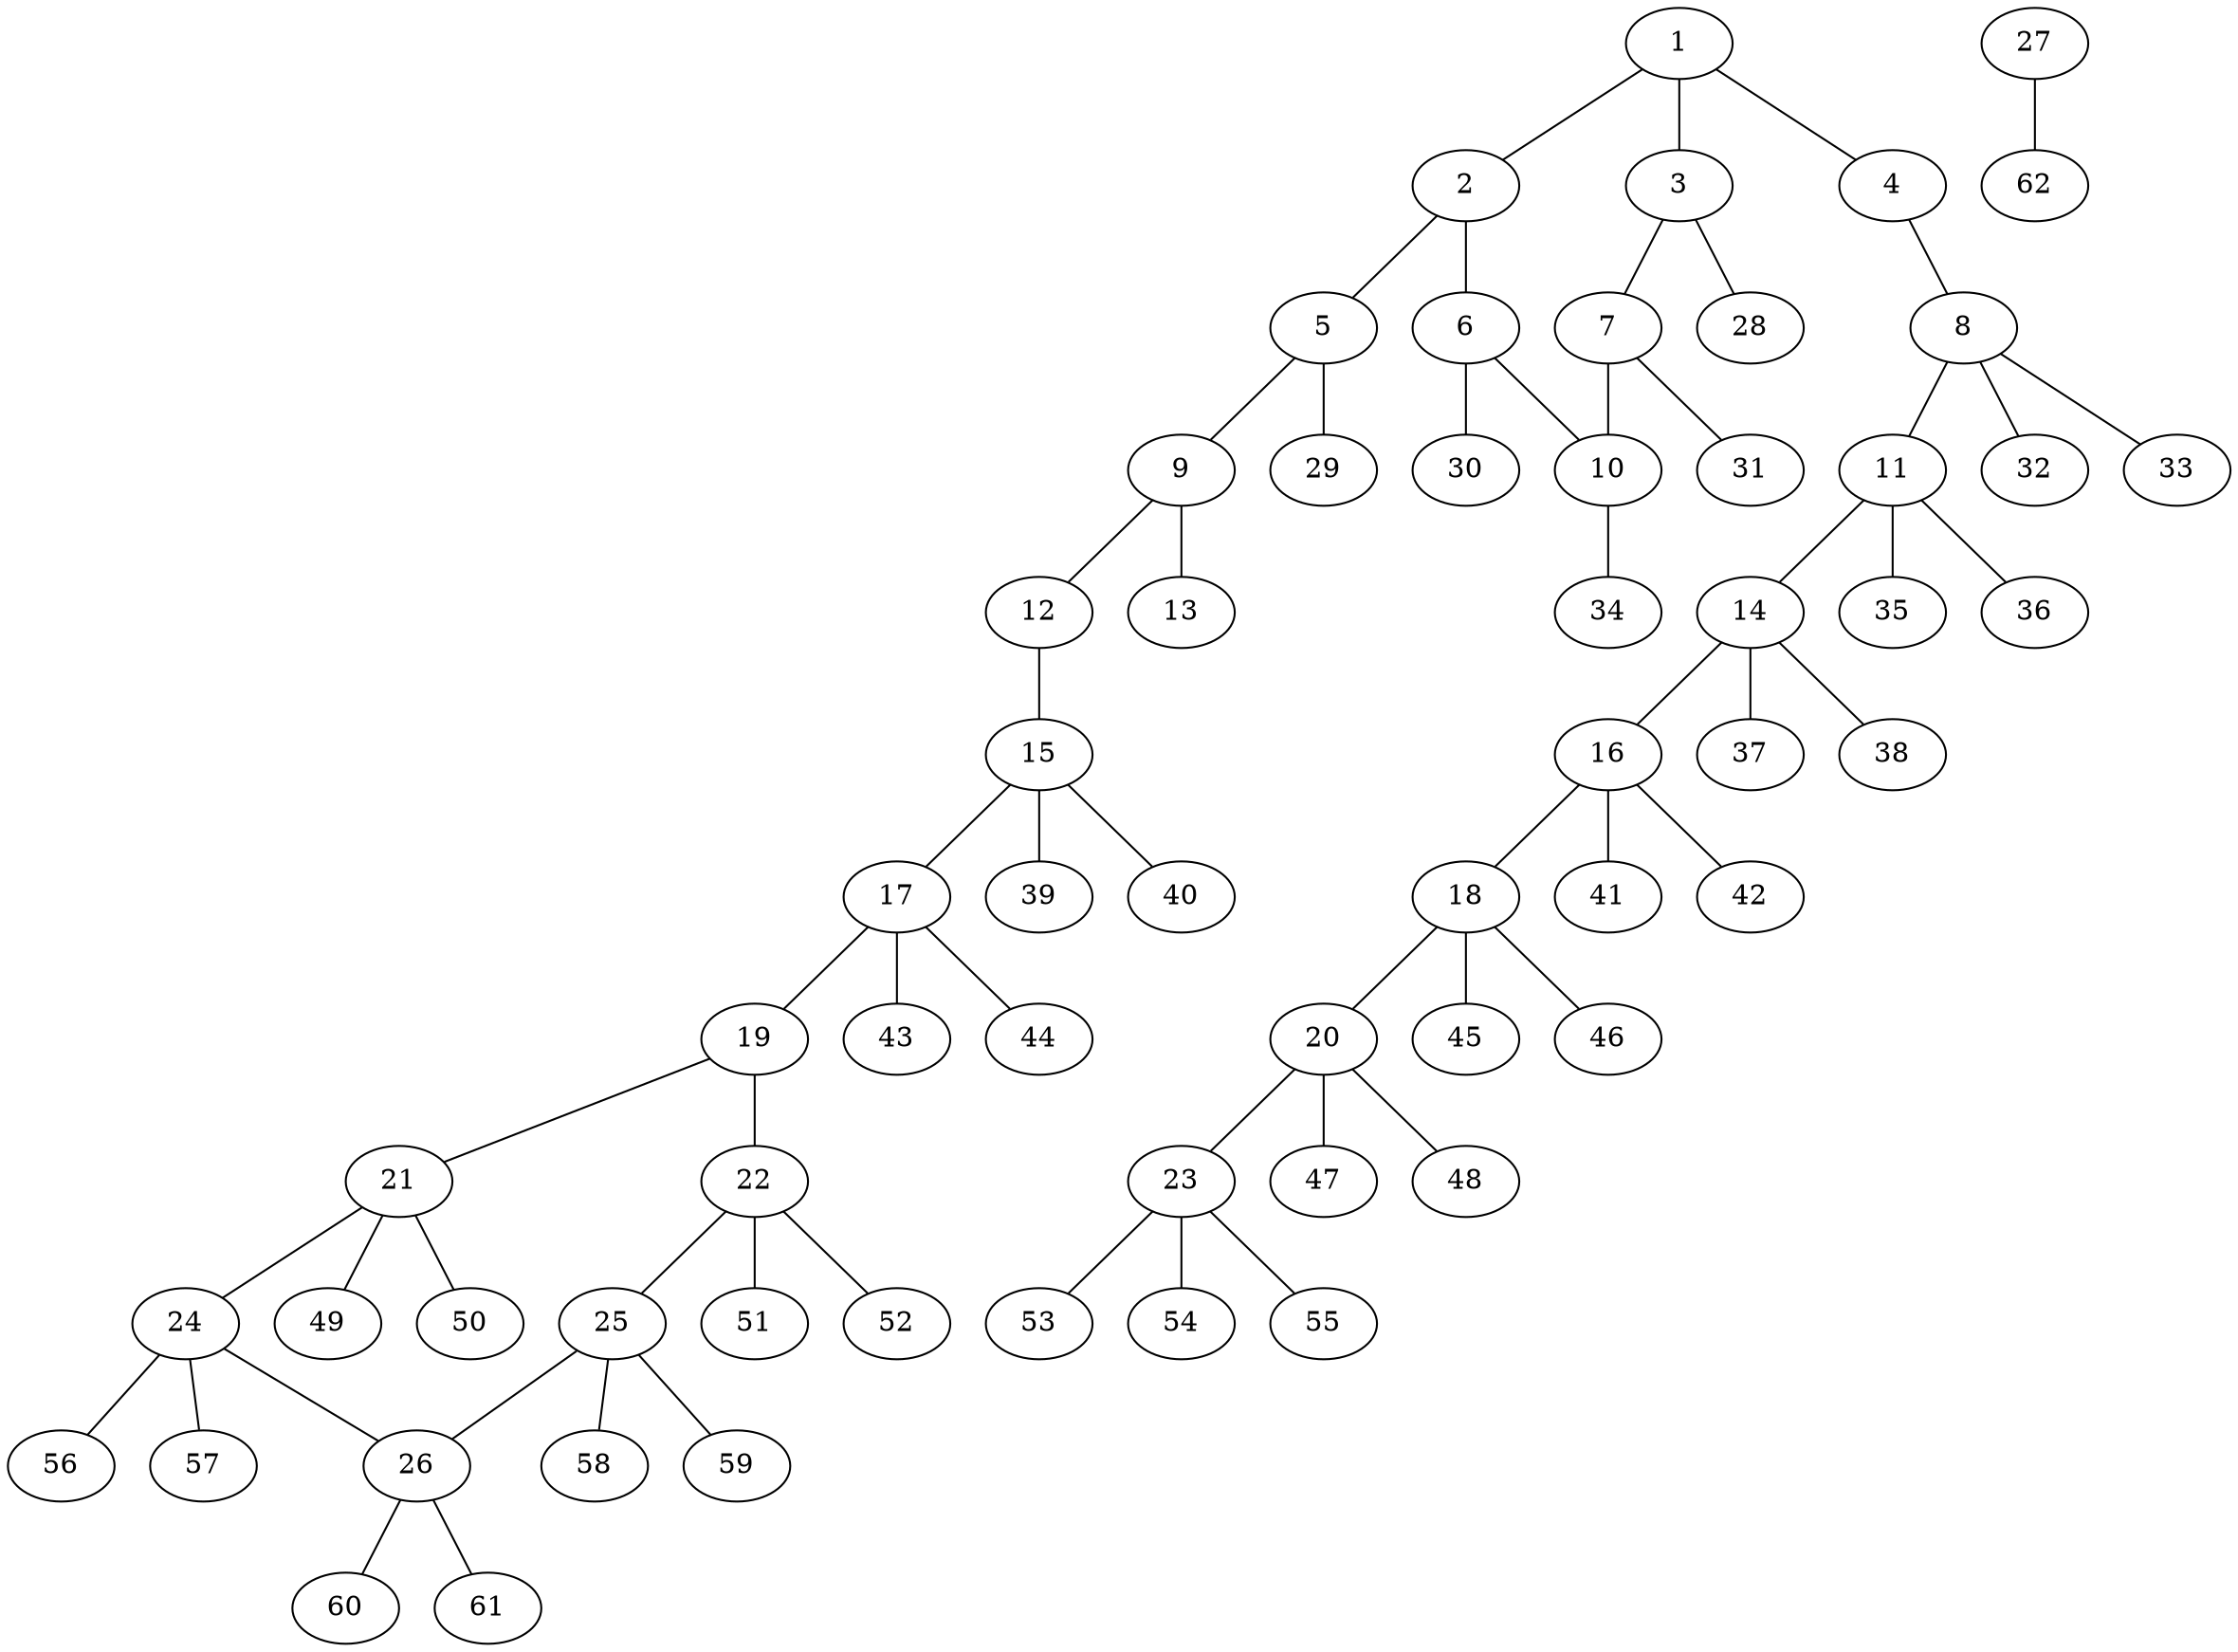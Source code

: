 graph molecule_3065 {
	1	 [chem=C];
	2	 [chem=C];
	1 -- 2	 [valence=2];
	3	 [chem=C];
	1 -- 3	 [valence=1];
	4	 [chem=O];
	1 -- 4	 [valence=1];
	5	 [chem=N];
	2 -- 5	 [valence=1];
	6	 [chem=C];
	2 -- 6	 [valence=1];
	7	 [chem=C];
	3 -- 7	 [valence=2];
	28	 [chem=H];
	3 -- 28	 [valence=1];
	8	 [chem=C];
	4 -- 8	 [valence=1];
	9	 [chem=C];
	5 -- 9	 [valence=1];
	29	 [chem=H];
	5 -- 29	 [valence=1];
	10	 [chem=C];
	6 -- 10	 [valence=2];
	30	 [chem=H];
	6 -- 30	 [valence=1];
	7 -- 10	 [valence=1];
	31	 [chem=H];
	7 -- 31	 [valence=1];
	11	 [chem=C];
	8 -- 11	 [valence=1];
	32	 [chem=H];
	8 -- 32	 [valence=1];
	33	 [chem=H];
	8 -- 33	 [valence=1];
	12	 [chem=O];
	9 -- 12	 [valence=1];
	13	 [chem=O];
	9 -- 13	 [valence=2];
	34	 [chem=H];
	10 -- 34	 [valence=1];
	14	 [chem=C];
	11 -- 14	 [valence=1];
	35	 [chem=H];
	11 -- 35	 [valence=1];
	36	 [chem=H];
	11 -- 36	 [valence=1];
	15	 [chem=C];
	12 -- 15	 [valence=1];
	16	 [chem=C];
	14 -- 16	 [valence=1];
	37	 [chem=H];
	14 -- 37	 [valence=1];
	38	 [chem=H];
	14 -- 38	 [valence=1];
	17	 [chem=C];
	15 -- 17	 [valence=1];
	39	 [chem=H];
	15 -- 39	 [valence=1];
	40	 [chem=H];
	15 -- 40	 [valence=1];
	18	 [chem=C];
	16 -- 18	 [valence=1];
	41	 [chem=H];
	16 -- 41	 [valence=1];
	42	 [chem=H];
	16 -- 42	 [valence=1];
	19	 [chem=N];
	17 -- 19	 [valence=1];
	43	 [chem=H];
	17 -- 43	 [valence=1];
	44	 [chem=H];
	17 -- 44	 [valence=1];
	20	 [chem=C];
	18 -- 20	 [valence=1];
	45	 [chem=H];
	18 -- 45	 [valence=1];
	46	 [chem=H];
	18 -- 46	 [valence=1];
	21	 [chem=C];
	19 -- 21	 [valence=1];
	22	 [chem=C];
	19 -- 22	 [valence=1];
	23	 [chem=C];
	20 -- 23	 [valence=1];
	47	 [chem=H];
	20 -- 47	 [valence=1];
	48	 [chem=H];
	20 -- 48	 [valence=1];
	24	 [chem=C];
	21 -- 24	 [valence=1];
	49	 [chem=H];
	21 -- 49	 [valence=1];
	50	 [chem=H];
	21 -- 50	 [valence=1];
	25	 [chem=C];
	22 -- 25	 [valence=1];
	51	 [chem=H];
	22 -- 51	 [valence=1];
	52	 [chem=H];
	22 -- 52	 [valence=1];
	53	 [chem=H];
	23 -- 53	 [valence=1];
	54	 [chem=H];
	23 -- 54	 [valence=1];
	55	 [chem=H];
	23 -- 55	 [valence=1];
	26	 [chem=C];
	24 -- 26	 [valence=1];
	56	 [chem=H];
	24 -- 56	 [valence=1];
	57	 [chem=H];
	24 -- 57	 [valence=1];
	25 -- 26	 [valence=1];
	58	 [chem=H];
	25 -- 58	 [valence=1];
	59	 [chem=H];
	25 -- 59	 [valence=1];
	60	 [chem=H];
	26 -- 60	 [valence=1];
	61	 [chem=H];
	26 -- 61	 [valence=1];
	27	 [chem=Cl];
	62	 [chem=H];
	27 -- 62	 [valence=1];
}
